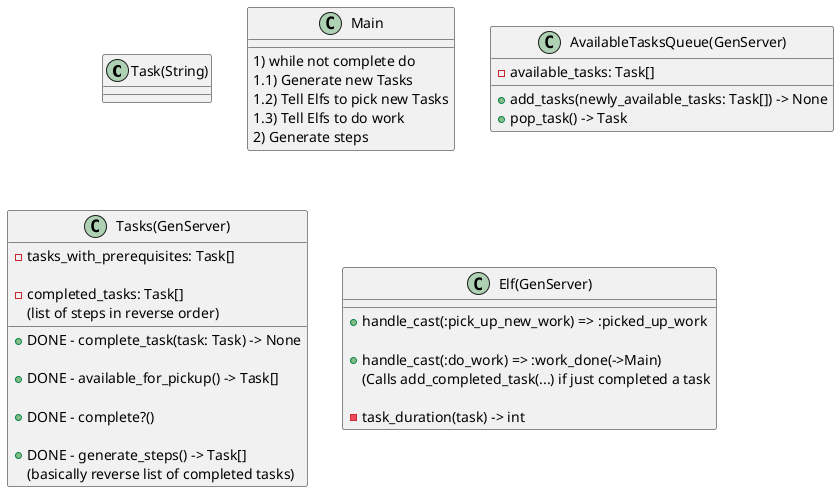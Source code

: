 @startuml Day7.2


class Task(String)

class Main {
    1) while not complete do
    1.1) Generate new Tasks
    1.2) Tell Elfs to pick new Tasks
    1.3) Tell Elfs to do work
    2) Generate steps
}

class AvailableTasksQueue(GenServer) {
    - available_tasks: Task[]
    + add_tasks(newly_available_tasks: Task[]) -> None
    + pop_task() -> Task
}

class Tasks(GenServer) {
    - {field} tasks_with_prerequisites: Task[]

    - {field} completed_tasks: Task[]
      {field} (list of steps in reverse order)

    + DONE - complete_task(task: Task) -> None

    + DONE - available_for_pickup() -> Task[]

    + DONE - complete?()
    
    + DONE - generate_steps() -> Task[] 
      (basically reverse list of completed tasks)
}

class Elf(GenServer) {
    {method} + handle_cast(:pick_up_new_work) => :picked_up_work

    {method} + handle_cast(:do_work) => :work_done(->Main)
    {method} (Calls add_completed_task(...) if just completed a task

    - task_duration(task) -> int
}


@enduml